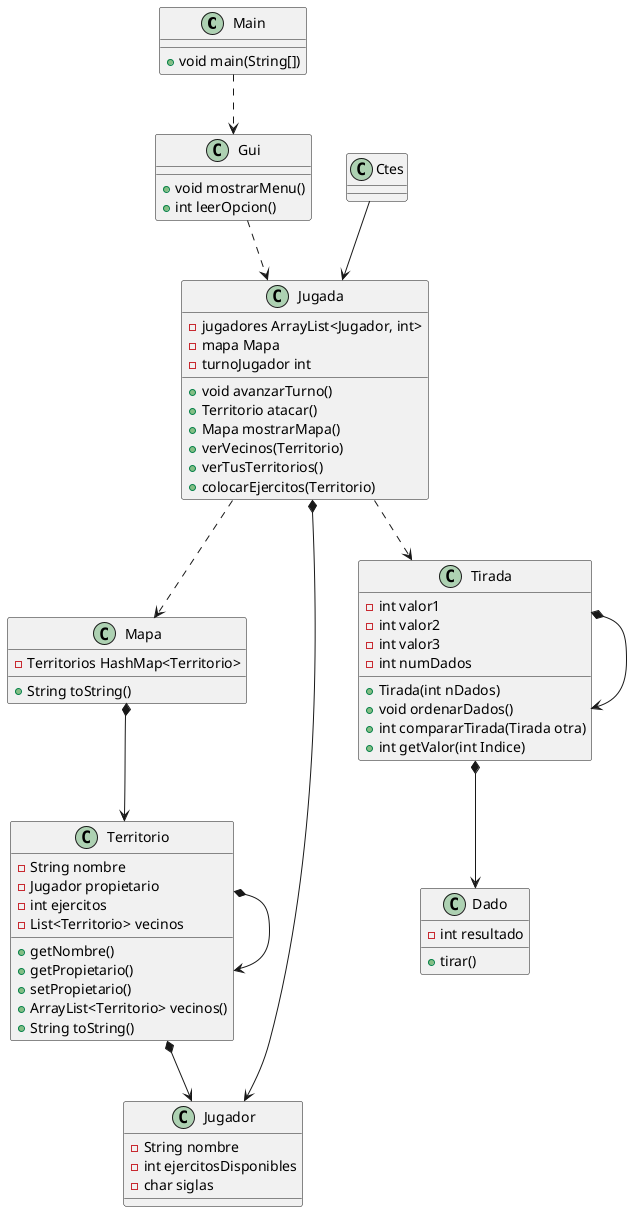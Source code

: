 @startuml

class Main{
+ void main(String[])
}

class Ctes{
}

class Mapa{
 -Territorios HashMap<Territorio>
 +String toString()
}

class Territorio{
 - String nombre
 - Jugador propietario
 - int ejercitos
 - List<Territorio> vecinos
 + getNombre()
 + getPropietario()
 + setPropietario()
 + ArrayList<Territorio> vecinos()
 + String toString()
}

class Jugador{
    - String nombre
    - int ejercitosDisponibles
    - char siglas
}

class Jugada{
    -jugadores ArrayList<Jugador, int>
    -mapa Mapa
    -turnoJugador int
    +void avanzarTurno()
    +Territorio atacar()
    +Mapa mostrarMapa()
    +verVecinos(Territorio)
    +verTusTerritorios()
    +colocarEjercitos(Territorio)
}

class Gui{
    +void mostrarMenu()
    +int leerOpcion()
}

class Tirada{
    -int valor1
    -int valor2
    -int valor3
    -int numDados
    +Tirada(int nDados)
    +void ordenarDados()
    +int compararTirada(Tirada otra)
    +int getValor(int Indice)
}

class Dado{
    -int resultado
    +tirar()
}

Main ..> Gui

Mapa *--> Territorio

Gui ..> Jugada

Jugada *--> Jugador

Territorio *--> Territorio

Tirada *--> Tirada

Territorio *--> Jugador

Jugada ..> Tirada

Tirada *--> Dado

Jugada ..> Mapa


Ctes --> Jugada


@enduml